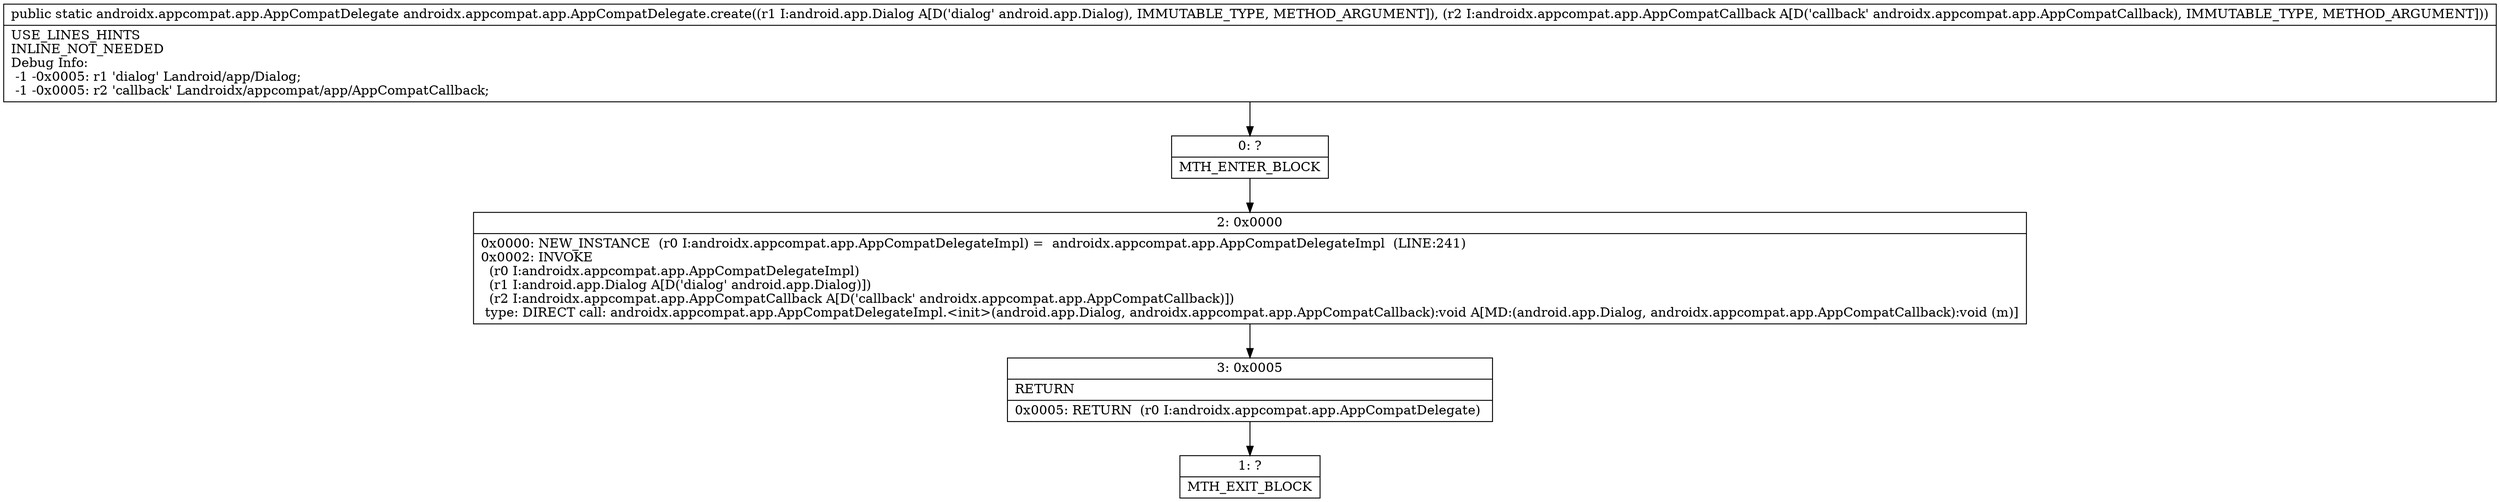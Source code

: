 digraph "CFG forandroidx.appcompat.app.AppCompatDelegate.create(Landroid\/app\/Dialog;Landroidx\/appcompat\/app\/AppCompatCallback;)Landroidx\/appcompat\/app\/AppCompatDelegate;" {
Node_0 [shape=record,label="{0\:\ ?|MTH_ENTER_BLOCK\l}"];
Node_2 [shape=record,label="{2\:\ 0x0000|0x0000: NEW_INSTANCE  (r0 I:androidx.appcompat.app.AppCompatDelegateImpl) =  androidx.appcompat.app.AppCompatDelegateImpl  (LINE:241)\l0x0002: INVOKE  \l  (r0 I:androidx.appcompat.app.AppCompatDelegateImpl)\l  (r1 I:android.app.Dialog A[D('dialog' android.app.Dialog)])\l  (r2 I:androidx.appcompat.app.AppCompatCallback A[D('callback' androidx.appcompat.app.AppCompatCallback)])\l type: DIRECT call: androidx.appcompat.app.AppCompatDelegateImpl.\<init\>(android.app.Dialog, androidx.appcompat.app.AppCompatCallback):void A[MD:(android.app.Dialog, androidx.appcompat.app.AppCompatCallback):void (m)]\l}"];
Node_3 [shape=record,label="{3\:\ 0x0005|RETURN\l|0x0005: RETURN  (r0 I:androidx.appcompat.app.AppCompatDelegate) \l}"];
Node_1 [shape=record,label="{1\:\ ?|MTH_EXIT_BLOCK\l}"];
MethodNode[shape=record,label="{public static androidx.appcompat.app.AppCompatDelegate androidx.appcompat.app.AppCompatDelegate.create((r1 I:android.app.Dialog A[D('dialog' android.app.Dialog), IMMUTABLE_TYPE, METHOD_ARGUMENT]), (r2 I:androidx.appcompat.app.AppCompatCallback A[D('callback' androidx.appcompat.app.AppCompatCallback), IMMUTABLE_TYPE, METHOD_ARGUMENT]))  | USE_LINES_HINTS\lINLINE_NOT_NEEDED\lDebug Info:\l  \-1 \-0x0005: r1 'dialog' Landroid\/app\/Dialog;\l  \-1 \-0x0005: r2 'callback' Landroidx\/appcompat\/app\/AppCompatCallback;\l}"];
MethodNode -> Node_0;Node_0 -> Node_2;
Node_2 -> Node_3;
Node_3 -> Node_1;
}

